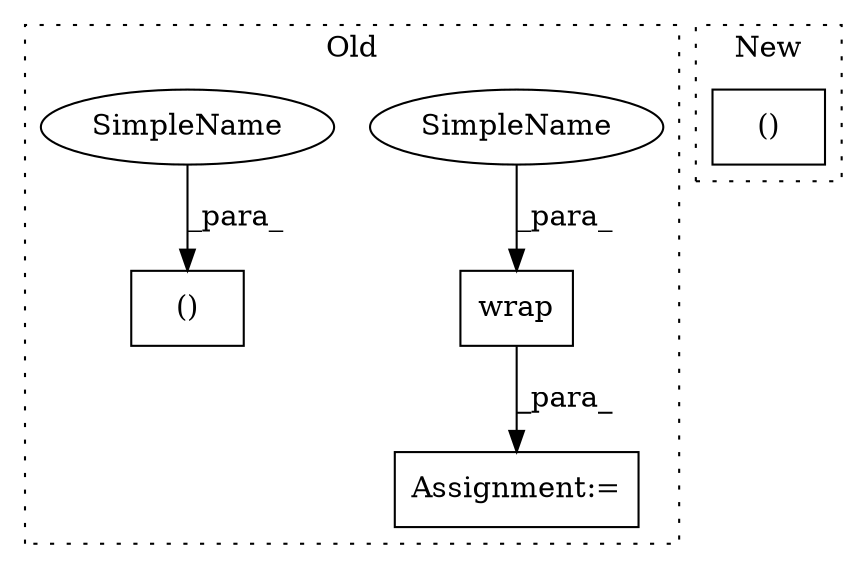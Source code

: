 digraph G {
subgraph cluster0 {
1 [label="wrap" a="32" s="2585,2620" l="5,1" shape="box"];
3 [label="()" a="106" s="2497" l="86" shape="box"];
4 [label="Assignment:=" a="7" s="2583" l="2" shape="box"];
5 [label="SimpleName" a="42" s="2614" l="6" shape="ellipse"];
6 [label="SimpleName" a="42" s="2557" l="6" shape="ellipse"];
label = "Old";
style="dotted";
}
subgraph cluster1 {
2 [label="()" a="106" s="2045" l="32" shape="box"];
label = "New";
style="dotted";
}
1 -> 4 [label="_para_"];
5 -> 1 [label="_para_"];
6 -> 3 [label="_para_"];
}